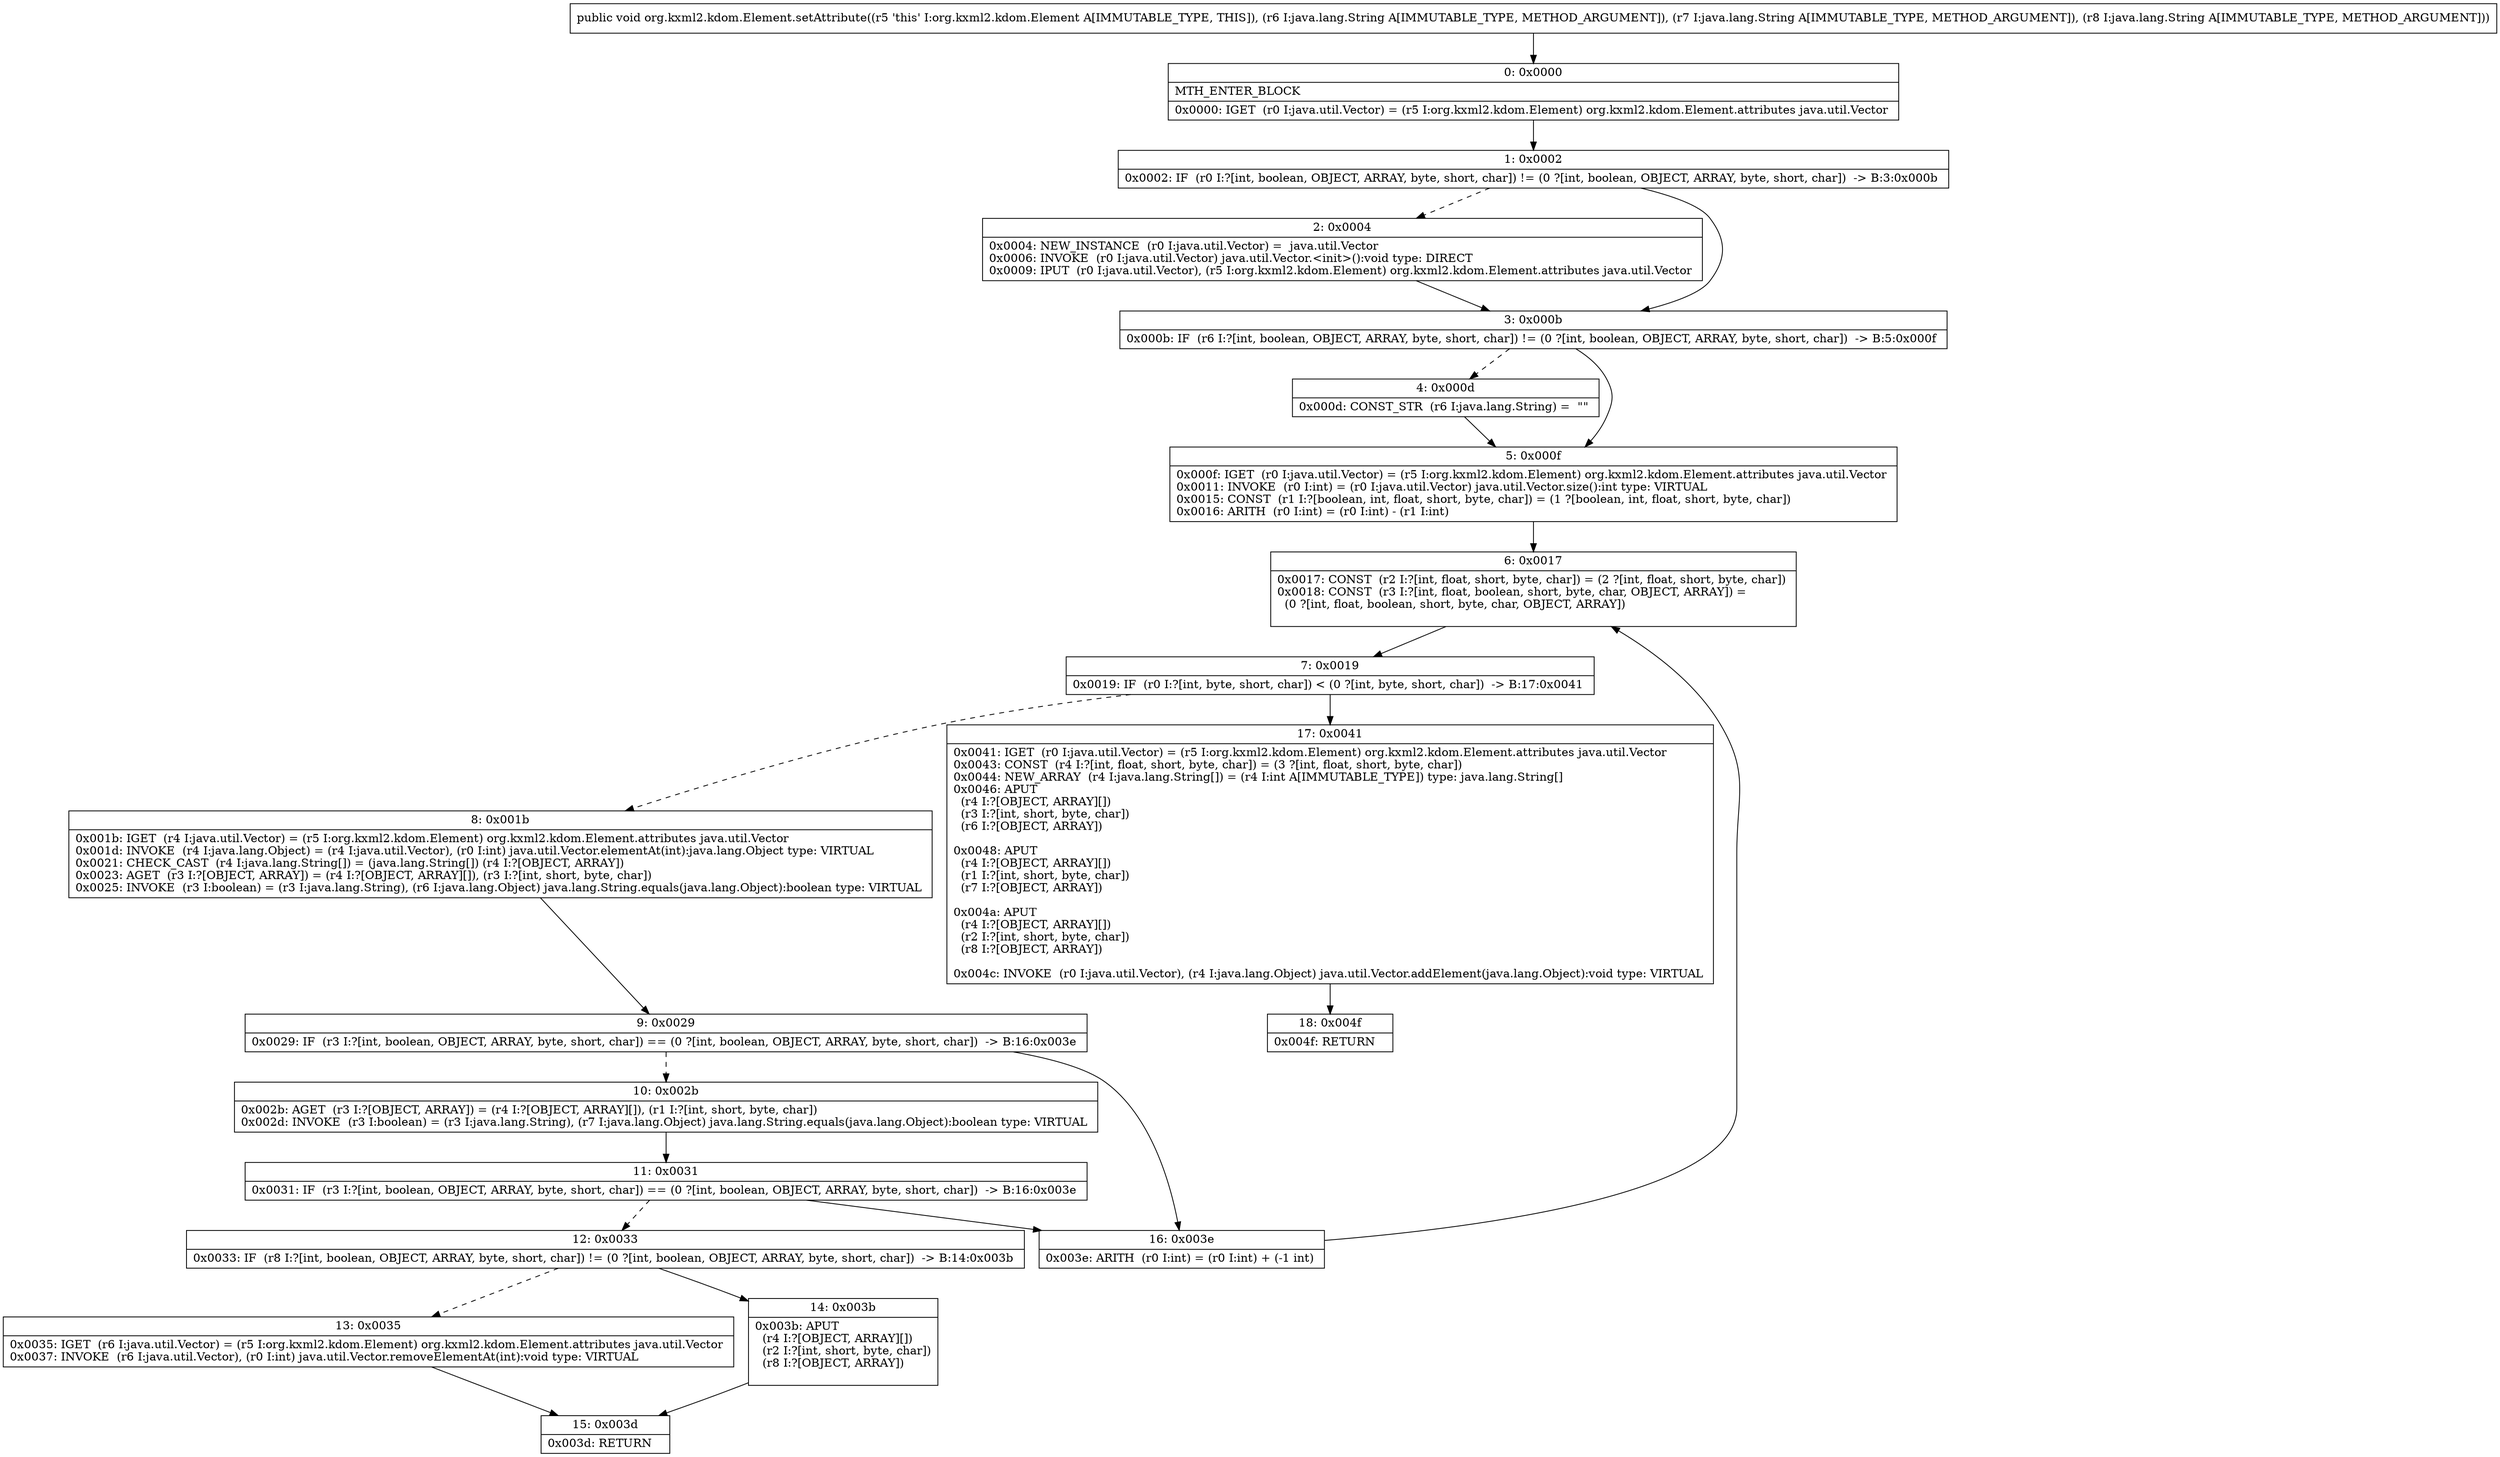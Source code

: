 digraph "CFG fororg.kxml2.kdom.Element.setAttribute(Ljava\/lang\/String;Ljava\/lang\/String;Ljava\/lang\/String;)V" {
Node_0 [shape=record,label="{0\:\ 0x0000|MTH_ENTER_BLOCK\l|0x0000: IGET  (r0 I:java.util.Vector) = (r5 I:org.kxml2.kdom.Element) org.kxml2.kdom.Element.attributes java.util.Vector \l}"];
Node_1 [shape=record,label="{1\:\ 0x0002|0x0002: IF  (r0 I:?[int, boolean, OBJECT, ARRAY, byte, short, char]) != (0 ?[int, boolean, OBJECT, ARRAY, byte, short, char])  \-\> B:3:0x000b \l}"];
Node_2 [shape=record,label="{2\:\ 0x0004|0x0004: NEW_INSTANCE  (r0 I:java.util.Vector) =  java.util.Vector \l0x0006: INVOKE  (r0 I:java.util.Vector) java.util.Vector.\<init\>():void type: DIRECT \l0x0009: IPUT  (r0 I:java.util.Vector), (r5 I:org.kxml2.kdom.Element) org.kxml2.kdom.Element.attributes java.util.Vector \l}"];
Node_3 [shape=record,label="{3\:\ 0x000b|0x000b: IF  (r6 I:?[int, boolean, OBJECT, ARRAY, byte, short, char]) != (0 ?[int, boolean, OBJECT, ARRAY, byte, short, char])  \-\> B:5:0x000f \l}"];
Node_4 [shape=record,label="{4\:\ 0x000d|0x000d: CONST_STR  (r6 I:java.lang.String) =  \"\" \l}"];
Node_5 [shape=record,label="{5\:\ 0x000f|0x000f: IGET  (r0 I:java.util.Vector) = (r5 I:org.kxml2.kdom.Element) org.kxml2.kdom.Element.attributes java.util.Vector \l0x0011: INVOKE  (r0 I:int) = (r0 I:java.util.Vector) java.util.Vector.size():int type: VIRTUAL \l0x0015: CONST  (r1 I:?[boolean, int, float, short, byte, char]) = (1 ?[boolean, int, float, short, byte, char]) \l0x0016: ARITH  (r0 I:int) = (r0 I:int) \- (r1 I:int) \l}"];
Node_6 [shape=record,label="{6\:\ 0x0017|0x0017: CONST  (r2 I:?[int, float, short, byte, char]) = (2 ?[int, float, short, byte, char]) \l0x0018: CONST  (r3 I:?[int, float, boolean, short, byte, char, OBJECT, ARRAY]) = \l  (0 ?[int, float, boolean, short, byte, char, OBJECT, ARRAY])\l \l}"];
Node_7 [shape=record,label="{7\:\ 0x0019|0x0019: IF  (r0 I:?[int, byte, short, char]) \< (0 ?[int, byte, short, char])  \-\> B:17:0x0041 \l}"];
Node_8 [shape=record,label="{8\:\ 0x001b|0x001b: IGET  (r4 I:java.util.Vector) = (r5 I:org.kxml2.kdom.Element) org.kxml2.kdom.Element.attributes java.util.Vector \l0x001d: INVOKE  (r4 I:java.lang.Object) = (r4 I:java.util.Vector), (r0 I:int) java.util.Vector.elementAt(int):java.lang.Object type: VIRTUAL \l0x0021: CHECK_CAST  (r4 I:java.lang.String[]) = (java.lang.String[]) (r4 I:?[OBJECT, ARRAY]) \l0x0023: AGET  (r3 I:?[OBJECT, ARRAY]) = (r4 I:?[OBJECT, ARRAY][]), (r3 I:?[int, short, byte, char]) \l0x0025: INVOKE  (r3 I:boolean) = (r3 I:java.lang.String), (r6 I:java.lang.Object) java.lang.String.equals(java.lang.Object):boolean type: VIRTUAL \l}"];
Node_9 [shape=record,label="{9\:\ 0x0029|0x0029: IF  (r3 I:?[int, boolean, OBJECT, ARRAY, byte, short, char]) == (0 ?[int, boolean, OBJECT, ARRAY, byte, short, char])  \-\> B:16:0x003e \l}"];
Node_10 [shape=record,label="{10\:\ 0x002b|0x002b: AGET  (r3 I:?[OBJECT, ARRAY]) = (r4 I:?[OBJECT, ARRAY][]), (r1 I:?[int, short, byte, char]) \l0x002d: INVOKE  (r3 I:boolean) = (r3 I:java.lang.String), (r7 I:java.lang.Object) java.lang.String.equals(java.lang.Object):boolean type: VIRTUAL \l}"];
Node_11 [shape=record,label="{11\:\ 0x0031|0x0031: IF  (r3 I:?[int, boolean, OBJECT, ARRAY, byte, short, char]) == (0 ?[int, boolean, OBJECT, ARRAY, byte, short, char])  \-\> B:16:0x003e \l}"];
Node_12 [shape=record,label="{12\:\ 0x0033|0x0033: IF  (r8 I:?[int, boolean, OBJECT, ARRAY, byte, short, char]) != (0 ?[int, boolean, OBJECT, ARRAY, byte, short, char])  \-\> B:14:0x003b \l}"];
Node_13 [shape=record,label="{13\:\ 0x0035|0x0035: IGET  (r6 I:java.util.Vector) = (r5 I:org.kxml2.kdom.Element) org.kxml2.kdom.Element.attributes java.util.Vector \l0x0037: INVOKE  (r6 I:java.util.Vector), (r0 I:int) java.util.Vector.removeElementAt(int):void type: VIRTUAL \l}"];
Node_14 [shape=record,label="{14\:\ 0x003b|0x003b: APUT  \l  (r4 I:?[OBJECT, ARRAY][])\l  (r2 I:?[int, short, byte, char])\l  (r8 I:?[OBJECT, ARRAY])\l \l}"];
Node_15 [shape=record,label="{15\:\ 0x003d|0x003d: RETURN   \l}"];
Node_16 [shape=record,label="{16\:\ 0x003e|0x003e: ARITH  (r0 I:int) = (r0 I:int) + (\-1 int) \l}"];
Node_17 [shape=record,label="{17\:\ 0x0041|0x0041: IGET  (r0 I:java.util.Vector) = (r5 I:org.kxml2.kdom.Element) org.kxml2.kdom.Element.attributes java.util.Vector \l0x0043: CONST  (r4 I:?[int, float, short, byte, char]) = (3 ?[int, float, short, byte, char]) \l0x0044: NEW_ARRAY  (r4 I:java.lang.String[]) = (r4 I:int A[IMMUTABLE_TYPE]) type: java.lang.String[] \l0x0046: APUT  \l  (r4 I:?[OBJECT, ARRAY][])\l  (r3 I:?[int, short, byte, char])\l  (r6 I:?[OBJECT, ARRAY])\l \l0x0048: APUT  \l  (r4 I:?[OBJECT, ARRAY][])\l  (r1 I:?[int, short, byte, char])\l  (r7 I:?[OBJECT, ARRAY])\l \l0x004a: APUT  \l  (r4 I:?[OBJECT, ARRAY][])\l  (r2 I:?[int, short, byte, char])\l  (r8 I:?[OBJECT, ARRAY])\l \l0x004c: INVOKE  (r0 I:java.util.Vector), (r4 I:java.lang.Object) java.util.Vector.addElement(java.lang.Object):void type: VIRTUAL \l}"];
Node_18 [shape=record,label="{18\:\ 0x004f|0x004f: RETURN   \l}"];
MethodNode[shape=record,label="{public void org.kxml2.kdom.Element.setAttribute((r5 'this' I:org.kxml2.kdom.Element A[IMMUTABLE_TYPE, THIS]), (r6 I:java.lang.String A[IMMUTABLE_TYPE, METHOD_ARGUMENT]), (r7 I:java.lang.String A[IMMUTABLE_TYPE, METHOD_ARGUMENT]), (r8 I:java.lang.String A[IMMUTABLE_TYPE, METHOD_ARGUMENT])) }"];
MethodNode -> Node_0;
Node_0 -> Node_1;
Node_1 -> Node_2[style=dashed];
Node_1 -> Node_3;
Node_2 -> Node_3;
Node_3 -> Node_4[style=dashed];
Node_3 -> Node_5;
Node_4 -> Node_5;
Node_5 -> Node_6;
Node_6 -> Node_7;
Node_7 -> Node_8[style=dashed];
Node_7 -> Node_17;
Node_8 -> Node_9;
Node_9 -> Node_10[style=dashed];
Node_9 -> Node_16;
Node_10 -> Node_11;
Node_11 -> Node_12[style=dashed];
Node_11 -> Node_16;
Node_12 -> Node_13[style=dashed];
Node_12 -> Node_14;
Node_13 -> Node_15;
Node_14 -> Node_15;
Node_16 -> Node_6;
Node_17 -> Node_18;
}

